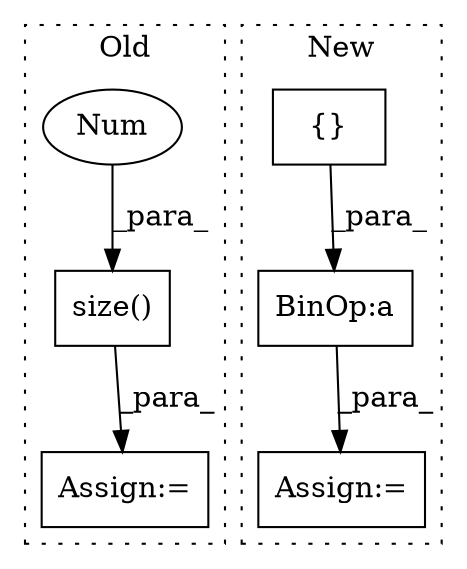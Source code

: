 digraph G {
subgraph cluster0 {
1 [label="size()" a="75" s="1217,1240" l="22,1" shape="box"];
3 [label="Num" a="76" s="1239" l="1" shape="ellipse"];
5 [label="Assign:=" a="68" s="1214" l="3" shape="box"];
label = "Old";
style="dotted";
}
subgraph cluster1 {
2 [label="{}" a="59" s="936,938" l="1,0" shape="box"];
4 [label="Assign:=" a="68" s="933" l="3" shape="box"];
6 [label="BinOp:a" a="82" s="939" l="3" shape="box"];
label = "New";
style="dotted";
}
1 -> 5 [label="_para_"];
2 -> 6 [label="_para_"];
3 -> 1 [label="_para_"];
6 -> 4 [label="_para_"];
}
